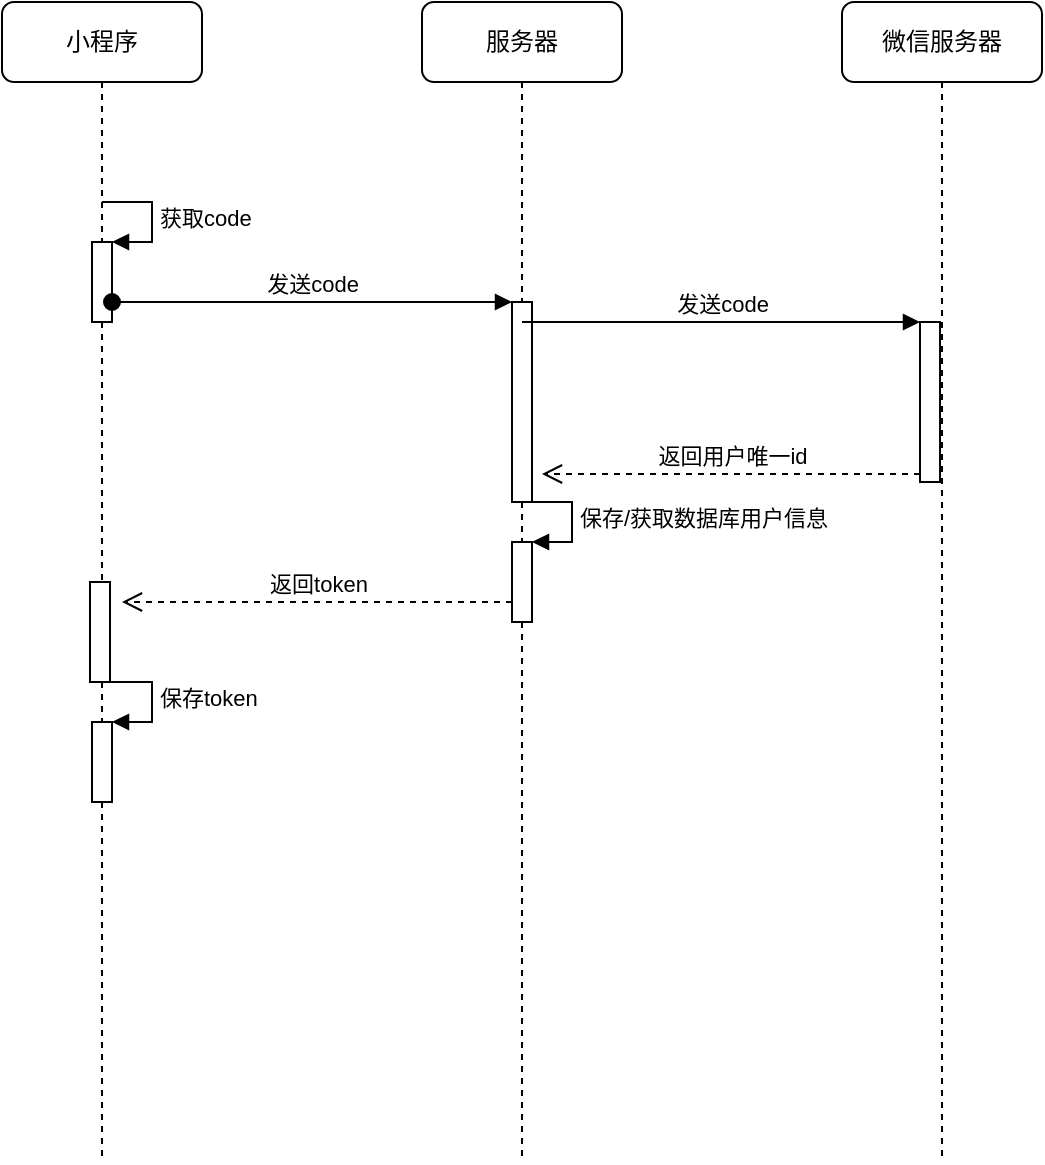 <mxfile version="12.8.4" type="github" pages="2">
  <diagram name="登录/注册" id="13e1069c-82ec-6db2-03f1-153e76fe0fe0">
    <mxGraphModel dx="868" dy="450" grid="1" gridSize="10" guides="1" tooltips="1" connect="1" arrows="1" fold="1" page="1" pageScale="1" pageWidth="1100" pageHeight="850" background="#ffffff" math="0" shadow="0">
      <root>
        <mxCell id="0" />
        <mxCell id="1" parent="0" />
        <mxCell id="7baba1c4bc27f4b0-2" value="服务器" style="shape=umlLifeline;perimeter=lifelinePerimeter;whiteSpace=wrap;html=1;container=1;collapsible=0;recursiveResize=0;outlineConnect=0;rounded=1;shadow=0;comic=0;labelBackgroundColor=none;strokeWidth=1;fontFamily=Verdana;fontSize=12;align=center;" parent="1" vertex="1">
          <mxGeometry x="320" y="100" width="100" height="580" as="geometry" />
        </mxCell>
        <mxCell id="RdZf3HlQe67guQ5Lp9Ch-5" value="" style="html=1;points=[];perimeter=orthogonalPerimeter;" vertex="1" parent="7baba1c4bc27f4b0-2">
          <mxGeometry x="45" y="150" width="10" height="100" as="geometry" />
        </mxCell>
        <mxCell id="RdZf3HlQe67guQ5Lp9Ch-13" value="" style="html=1;points=[];perimeter=orthogonalPerimeter;" vertex="1" parent="7baba1c4bc27f4b0-2">
          <mxGeometry x="45" y="270" width="10" height="40" as="geometry" />
        </mxCell>
        <mxCell id="RdZf3HlQe67guQ5Lp9Ch-14" value="保存/获取数据库用户信息" style="edgeStyle=orthogonalEdgeStyle;html=1;align=left;spacingLeft=2;endArrow=block;rounded=0;entryX=1;entryY=0;" edge="1" target="RdZf3HlQe67guQ5Lp9Ch-13" parent="7baba1c4bc27f4b0-2">
          <mxGeometry relative="1" as="geometry">
            <mxPoint x="50" y="250" as="sourcePoint" />
            <Array as="points">
              <mxPoint x="75" y="250" />
            </Array>
          </mxGeometry>
        </mxCell>
        <mxCell id="7baba1c4bc27f4b0-3" value="微信服务器" style="shape=umlLifeline;perimeter=lifelinePerimeter;whiteSpace=wrap;html=1;container=1;collapsible=0;recursiveResize=0;outlineConnect=0;rounded=1;shadow=0;comic=0;labelBackgroundColor=none;strokeWidth=1;fontFamily=Verdana;fontSize=12;align=center;" parent="1" vertex="1">
          <mxGeometry x="530" y="100" width="100" height="580" as="geometry" />
        </mxCell>
        <mxCell id="RdZf3HlQe67guQ5Lp9Ch-10" value="" style="html=1;points=[];perimeter=orthogonalPerimeter;" vertex="1" parent="7baba1c4bc27f4b0-3">
          <mxGeometry x="39" y="160" width="10" height="80" as="geometry" />
        </mxCell>
        <mxCell id="7baba1c4bc27f4b0-8" value="小程序" style="shape=umlLifeline;perimeter=lifelinePerimeter;whiteSpace=wrap;html=1;container=1;collapsible=0;recursiveResize=0;outlineConnect=0;rounded=1;shadow=0;comic=0;labelBackgroundColor=none;strokeWidth=1;fontFamily=Verdana;fontSize=12;align=center;" parent="1" vertex="1">
          <mxGeometry x="110" y="100" width="100" height="580" as="geometry" />
        </mxCell>
        <mxCell id="RdZf3HlQe67guQ5Lp9Ch-3" value="" style="html=1;points=[];perimeter=orthogonalPerimeter;" vertex="1" parent="7baba1c4bc27f4b0-8">
          <mxGeometry x="45" y="120" width="10" height="40" as="geometry" />
        </mxCell>
        <mxCell id="RdZf3HlQe67guQ5Lp9Ch-4" value="获取code" style="edgeStyle=orthogonalEdgeStyle;html=1;align=left;spacingLeft=2;endArrow=block;rounded=0;entryX=1;entryY=0;" edge="1" target="RdZf3HlQe67guQ5Lp9Ch-3" parent="7baba1c4bc27f4b0-8">
          <mxGeometry relative="1" as="geometry">
            <mxPoint x="50" y="100" as="sourcePoint" />
            <Array as="points">
              <mxPoint x="75" y="100" />
            </Array>
          </mxGeometry>
        </mxCell>
        <mxCell id="RdZf3HlQe67guQ5Lp9Ch-15" value="" style="html=1;points=[];perimeter=orthogonalPerimeter;" vertex="1" parent="7baba1c4bc27f4b0-8">
          <mxGeometry x="44" y="290" width="10" height="50" as="geometry" />
        </mxCell>
        <mxCell id="RdZf3HlQe67guQ5Lp9Ch-16" value="返回token" style="html=1;verticalAlign=bottom;endArrow=open;dashed=1;endSize=8;" edge="1" parent="7baba1c4bc27f4b0-8" source="RdZf3HlQe67guQ5Lp9Ch-13">
          <mxGeometry relative="1" as="geometry">
            <mxPoint x="140" y="300" as="sourcePoint" />
            <mxPoint x="60" y="300" as="targetPoint" />
          </mxGeometry>
        </mxCell>
        <mxCell id="RdZf3HlQe67guQ5Lp9Ch-23" value="" style="html=1;points=[];perimeter=orthogonalPerimeter;" vertex="1" parent="7baba1c4bc27f4b0-8">
          <mxGeometry x="45" y="360" width="10" height="40" as="geometry" />
        </mxCell>
        <mxCell id="RdZf3HlQe67guQ5Lp9Ch-24" value="保存token" style="edgeStyle=orthogonalEdgeStyle;html=1;align=left;spacingLeft=2;endArrow=block;rounded=0;entryX=1;entryY=0;" edge="1" target="RdZf3HlQe67guQ5Lp9Ch-23" parent="7baba1c4bc27f4b0-8">
          <mxGeometry relative="1" as="geometry">
            <mxPoint x="50" y="340" as="sourcePoint" />
            <Array as="points">
              <mxPoint x="75" y="340" />
            </Array>
          </mxGeometry>
        </mxCell>
        <mxCell id="RdZf3HlQe67guQ5Lp9Ch-6" value="发送code" style="html=1;verticalAlign=bottom;startArrow=oval;endArrow=block;startSize=8;" edge="1" target="RdZf3HlQe67guQ5Lp9Ch-5" parent="1" source="RdZf3HlQe67guQ5Lp9Ch-3">
          <mxGeometry relative="1" as="geometry">
            <mxPoint x="305" y="250" as="sourcePoint" />
          </mxGeometry>
        </mxCell>
        <mxCell id="RdZf3HlQe67guQ5Lp9Ch-11" value="发送code" style="html=1;verticalAlign=bottom;endArrow=block;entryX=0;entryY=0;" edge="1" target="RdZf3HlQe67guQ5Lp9Ch-10" parent="1" source="7baba1c4bc27f4b0-2">
          <mxGeometry relative="1" as="geometry">
            <mxPoint x="499" y="260" as="sourcePoint" />
          </mxGeometry>
        </mxCell>
        <mxCell id="RdZf3HlQe67guQ5Lp9Ch-12" value="返回用户唯一id" style="html=1;verticalAlign=bottom;endArrow=open;dashed=1;endSize=8;exitX=0;exitY=0.95;" edge="1" source="RdZf3HlQe67guQ5Lp9Ch-10" parent="1">
          <mxGeometry relative="1" as="geometry">
            <mxPoint x="380" y="336" as="targetPoint" />
          </mxGeometry>
        </mxCell>
      </root>
    </mxGraphModel>
  </diagram>
  <diagram id="6Wnbr9C239tAibCUsgqr" name="发布物品">
    <mxGraphModel dx="868" dy="450" grid="1" gridSize="10" guides="1" tooltips="1" connect="1" arrows="1" fold="1" page="1" pageScale="1" pageWidth="827" pageHeight="1169" math="0" shadow="0">
      <root>
        <mxCell id="KtoOro-4ugxpKIwLqNHG-0" />
        <mxCell id="KtoOro-4ugxpKIwLqNHG-1" parent="KtoOro-4ugxpKIwLqNHG-0" />
        <mxCell id="tsxedMxAEuYWOGMEJae3-0" value="小程序" style="shape=umlLifeline;perimeter=lifelinePerimeter;whiteSpace=wrap;html=1;container=1;collapsible=0;recursiveResize=0;outlineConnect=0;rounded=1;shadow=0;comic=0;labelBackgroundColor=none;strokeWidth=1;fontFamily=Verdana;fontSize=12;align=center;" parent="KtoOro-4ugxpKIwLqNHG-1" vertex="1">
          <mxGeometry x="140" y="60" width="100" height="580" as="geometry" />
        </mxCell>
        <mxCell id="tsxedMxAEuYWOGMEJae3-14" value="" style="html=1;points=[];perimeter=orthogonalPerimeter;" parent="tsxedMxAEuYWOGMEJae3-0" vertex="1">
          <mxGeometry x="45" y="100" width="10" height="40" as="geometry" />
        </mxCell>
        <mxCell id="tsxedMxAEuYWOGMEJae3-15" value="获取本地图片" style="edgeStyle=orthogonalEdgeStyle;html=1;align=left;spacingLeft=2;endArrow=block;rounded=0;entryX=1;entryY=0;" parent="tsxedMxAEuYWOGMEJae3-0" target="tsxedMxAEuYWOGMEJae3-14" edge="1">
          <mxGeometry relative="1" as="geometry">
            <mxPoint x="50" y="80" as="sourcePoint" />
            <Array as="points">
              <mxPoint x="75" y="80" />
            </Array>
          </mxGeometry>
        </mxCell>
        <mxCell id="6gIPRNmibWxV9CXIOiE8-0" value="" style="html=1;points=[];perimeter=orthogonalPerimeter;" parent="tsxedMxAEuYWOGMEJae3-0" vertex="1">
          <mxGeometry x="45" y="210" width="10" height="80" as="geometry" />
        </mxCell>
        <mxCell id="6gIPRNmibWxV9CXIOiE8-8" value="" style="html=1;points=[];perimeter=orthogonalPerimeter;" parent="tsxedMxAEuYWOGMEJae3-0" vertex="1">
          <mxGeometry x="45" y="320" width="10" height="80" as="geometry" />
        </mxCell>
        <mxCell id="tsxedMxAEuYWOGMEJae3-7" value="服务器" style="html=1;points=[];perimeter=orthogonalPerimeter;shape=umlLifeline;participant=label;shadow=0;fontFamily=Verdana;fontSize=12;fontColor=#000000;align=center;strokeColor=#000000;strokeWidth=1;fillColor=#ffffff;recursiveResize=0;container=1;collapsible=0;" parent="KtoOro-4ugxpKIwLqNHG-1" vertex="1">
          <mxGeometry x="400" y="60" width="100" height="580" as="geometry" />
        </mxCell>
        <mxCell id="tsxedMxAEuYWOGMEJae3-16" value="" style="html=1;points=[];perimeter=orthogonalPerimeter;" parent="tsxedMxAEuYWOGMEJae3-7" vertex="1">
          <mxGeometry x="45" y="140" width="10" height="80" as="geometry" />
        </mxCell>
        <mxCell id="6gIPRNmibWxV9CXIOiE8-1" value="" style="html=1;points=[];perimeter=orthogonalPerimeter;" parent="tsxedMxAEuYWOGMEJae3-7" vertex="1">
          <mxGeometry x="45" y="270" width="10" height="80" as="geometry" />
        </mxCell>
        <mxCell id="6gIPRNmibWxV9CXIOiE8-5" value="保存图片" style="edgeStyle=orthogonalEdgeStyle;rounded=0;orthogonalLoop=1;jettySize=auto;html=1;" parent="tsxedMxAEuYWOGMEJae3-7" source="tsxedMxAEuYWOGMEJae3-16" target="tsxedMxAEuYWOGMEJae3-16" edge="1">
          <mxGeometry relative="1" as="geometry">
            <Array as="points">
              <mxPoint x="86" y="160" />
              <mxPoint x="86" y="200" />
            </Array>
          </mxGeometry>
        </mxCell>
        <mxCell id="6gIPRNmibWxV9CXIOiE8-6" value="保存到数据库" style="edgeStyle=orthogonalEdgeStyle;rounded=0;orthogonalLoop=1;jettySize=auto;html=1;entryX=0.9;entryY=0.7;entryDx=0;entryDy=0;entryPerimeter=0;" parent="tsxedMxAEuYWOGMEJae3-7" source="6gIPRNmibWxV9CXIOiE8-1" target="6gIPRNmibWxV9CXIOiE8-1" edge="1">
          <mxGeometry x="-0.303" y="-32" relative="1" as="geometry">
            <mxPoint x="116" y="310" as="targetPoint" />
            <Array as="points">
              <mxPoint x="86" y="300" />
              <mxPoint x="86" y="326" />
            </Array>
            <mxPoint x="62" y="10" as="offset" />
          </mxGeometry>
        </mxCell>
        <mxCell id="tsxedMxAEuYWOGMEJae3-17" value="上传图片" style="html=1;verticalAlign=bottom;endArrow=block;entryX=0;entryY=0;exitX=1.4;exitY=1.05;exitDx=0;exitDy=0;exitPerimeter=0;" parent="KtoOro-4ugxpKIwLqNHG-1" source="tsxedMxAEuYWOGMEJae3-14" target="tsxedMxAEuYWOGMEJae3-16" edge="1">
          <mxGeometry relative="1" as="geometry">
            <mxPoint x="289" y="200" as="sourcePoint" />
          </mxGeometry>
        </mxCell>
        <mxCell id="tsxedMxAEuYWOGMEJae3-18" value="返回图片地址" style="html=1;verticalAlign=bottom;endArrow=open;dashed=1;endSize=8;exitX=0;exitY=0.95;" parent="KtoOro-4ugxpKIwLqNHG-1" source="tsxedMxAEuYWOGMEJae3-16" target="tsxedMxAEuYWOGMEJae3-0" edge="1">
          <mxGeometry relative="1" as="geometry">
            <mxPoint x="289" y="276" as="targetPoint" />
          </mxGeometry>
        </mxCell>
        <mxCell id="6gIPRNmibWxV9CXIOiE8-2" value="发送图片地址和其他信息" style="html=1;verticalAlign=bottom;startArrow=oval;endArrow=block;startSize=8;exitX=1.2;exitY=0.863;exitDx=0;exitDy=0;exitPerimeter=0;" parent="KtoOro-4ugxpKIwLqNHG-1" source="6gIPRNmibWxV9CXIOiE8-0" target="6gIPRNmibWxV9CXIOiE8-1" edge="1">
          <mxGeometry relative="1" as="geometry">
            <mxPoint x="299" y="330" as="sourcePoint" />
          </mxGeometry>
        </mxCell>
        <mxCell id="6gIPRNmibWxV9CXIOiE8-7" value="操作反馈" style="html=1;verticalAlign=bottom;endArrow=open;dashed=1;endSize=8;exitX=0.1;exitY=0.875;exitDx=0;exitDy=0;exitPerimeter=0;" parent="KtoOro-4ugxpKIwLqNHG-1" source="6gIPRNmibWxV9CXIOiE8-1" edge="1">
          <mxGeometry relative="1" as="geometry">
            <mxPoint x="280" y="400" as="sourcePoint" />
            <mxPoint x="200" y="400" as="targetPoint" />
          </mxGeometry>
        </mxCell>
      </root>
    </mxGraphModel>
  </diagram>
</mxfile>
